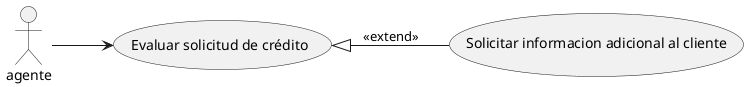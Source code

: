 @startuml
left to right direction
:agente: --> (Evaluar solicitud de crédito)
(Evaluar solicitud de crédito) <|-- (Solicitar informacion adicional al cliente) :<<extend>>
@enduml